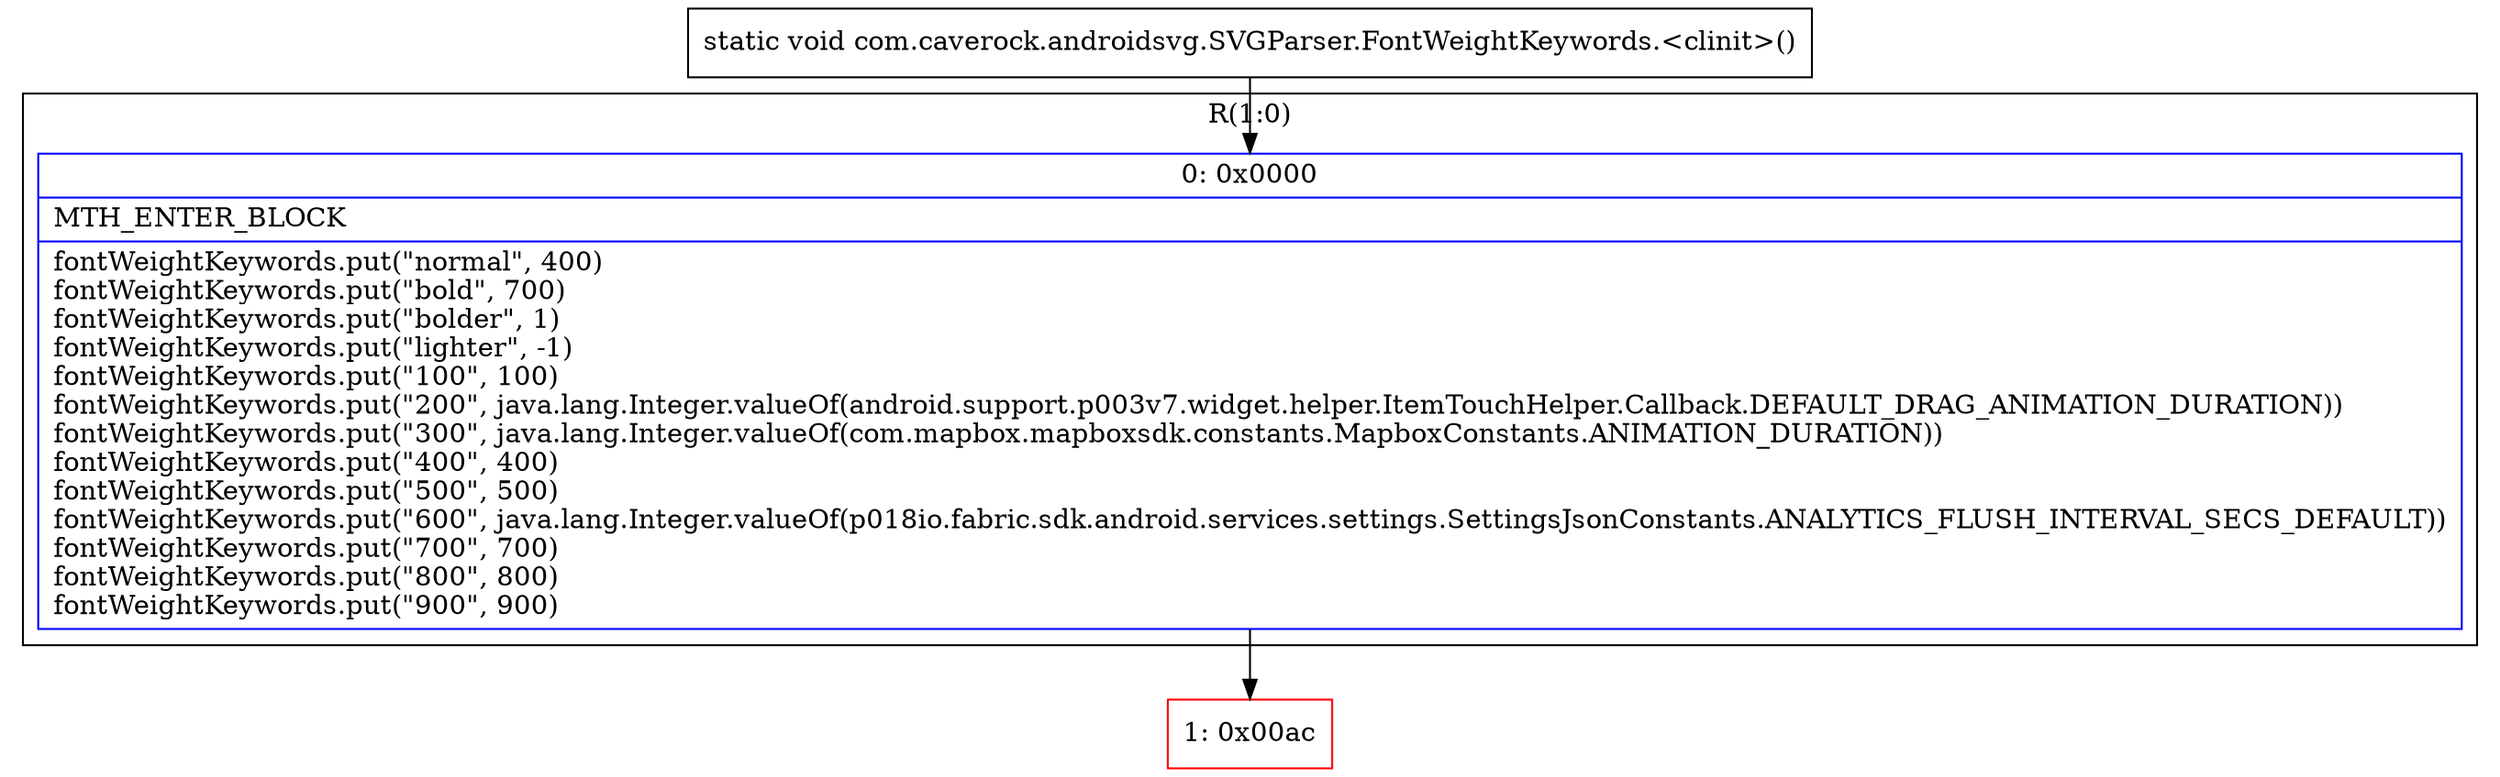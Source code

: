 digraph "CFG forcom.caverock.androidsvg.SVGParser.FontWeightKeywords.\<clinit\>()V" {
subgraph cluster_Region_2036370648 {
label = "R(1:0)";
node [shape=record,color=blue];
Node_0 [shape=record,label="{0\:\ 0x0000|MTH_ENTER_BLOCK\l|fontWeightKeywords.put(\"normal\", 400)\lfontWeightKeywords.put(\"bold\", 700)\lfontWeightKeywords.put(\"bolder\", 1)\lfontWeightKeywords.put(\"lighter\", \-1)\lfontWeightKeywords.put(\"100\", 100)\lfontWeightKeywords.put(\"200\", java.lang.Integer.valueOf(android.support.p003v7.widget.helper.ItemTouchHelper.Callback.DEFAULT_DRAG_ANIMATION_DURATION))\lfontWeightKeywords.put(\"300\", java.lang.Integer.valueOf(com.mapbox.mapboxsdk.constants.MapboxConstants.ANIMATION_DURATION))\lfontWeightKeywords.put(\"400\", 400)\lfontWeightKeywords.put(\"500\", 500)\lfontWeightKeywords.put(\"600\", java.lang.Integer.valueOf(p018io.fabric.sdk.android.services.settings.SettingsJsonConstants.ANALYTICS_FLUSH_INTERVAL_SECS_DEFAULT))\lfontWeightKeywords.put(\"700\", 700)\lfontWeightKeywords.put(\"800\", 800)\lfontWeightKeywords.put(\"900\", 900)\l}"];
}
Node_1 [shape=record,color=red,label="{1\:\ 0x00ac}"];
MethodNode[shape=record,label="{static void com.caverock.androidsvg.SVGParser.FontWeightKeywords.\<clinit\>() }"];
MethodNode -> Node_0;
Node_0 -> Node_1;
}


